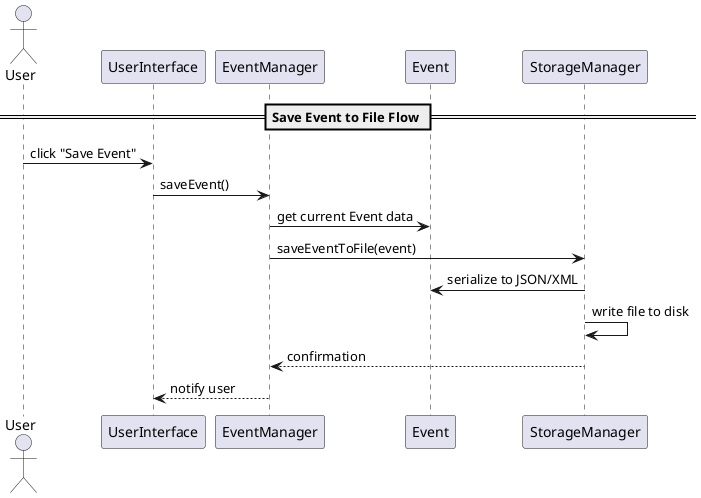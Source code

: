 @startuml
actor User

participant "UserInterface" as UI
participant "EventManager" as EM
participant "Event" as Event
participant "StorageManager" as SM

== Save Event to File Flow ==

User -> UI : click "Save Event"
UI -> EM : saveEvent()
EM -> Event : get current Event data
EM -> SM : saveEventToFile(event)
SM -> Event : serialize to JSON/XML
SM -> SM : write file to disk
SM --> EM : confirmation
EM --> UI : notify user

@enduml
